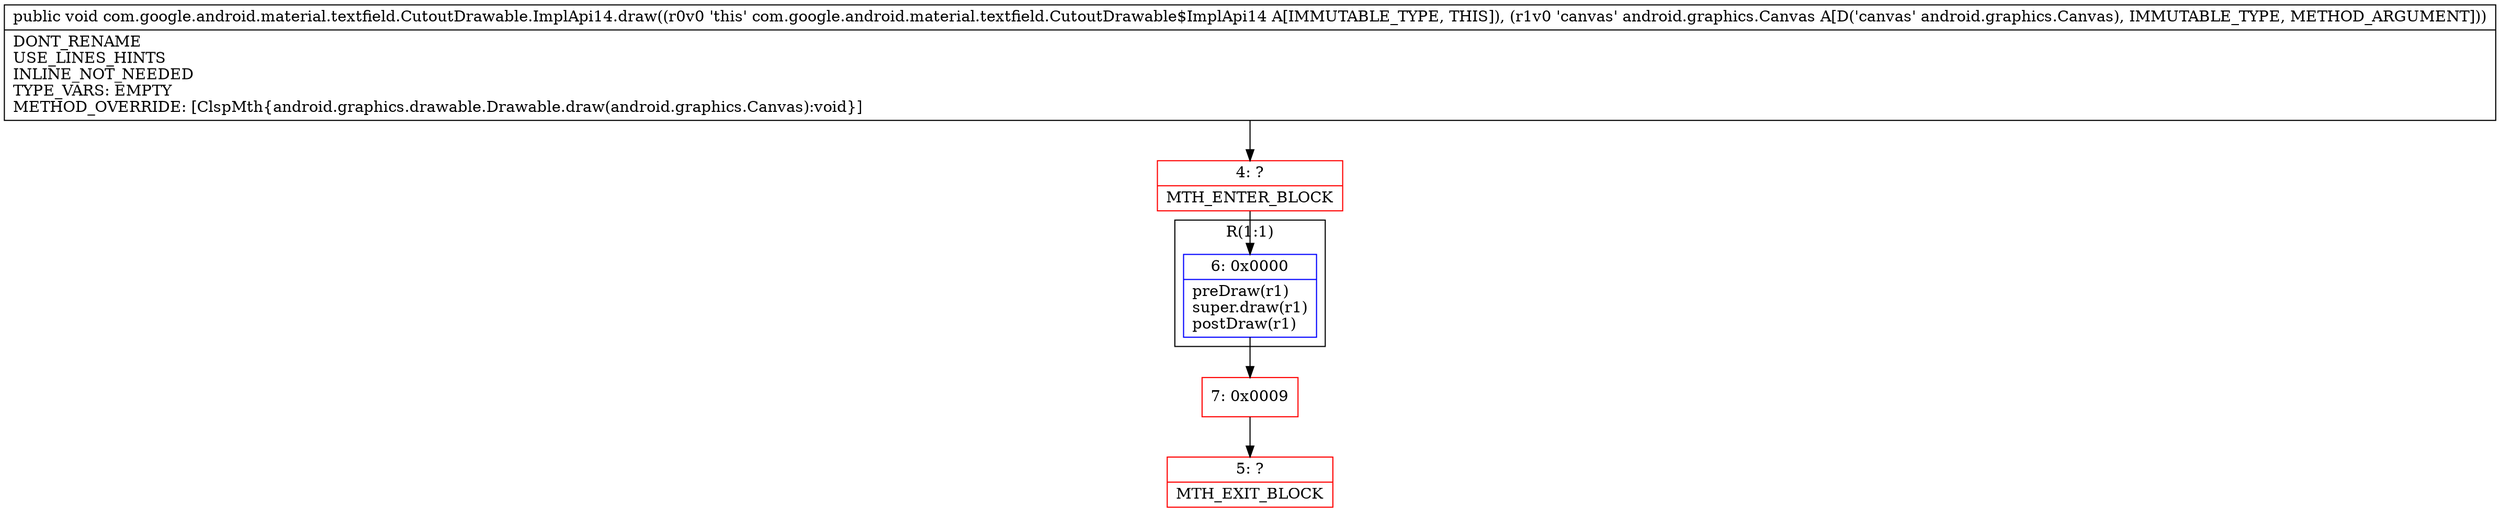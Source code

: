 digraph "CFG forcom.google.android.material.textfield.CutoutDrawable.ImplApi14.draw(Landroid\/graphics\/Canvas;)V" {
subgraph cluster_Region_2100046722 {
label = "R(1:1)";
node [shape=record,color=blue];
Node_6 [shape=record,label="{6\:\ 0x0000|preDraw(r1)\lsuper.draw(r1)\lpostDraw(r1)\l}"];
}
Node_4 [shape=record,color=red,label="{4\:\ ?|MTH_ENTER_BLOCK\l}"];
Node_7 [shape=record,color=red,label="{7\:\ 0x0009}"];
Node_5 [shape=record,color=red,label="{5\:\ ?|MTH_EXIT_BLOCK\l}"];
MethodNode[shape=record,label="{public void com.google.android.material.textfield.CutoutDrawable.ImplApi14.draw((r0v0 'this' com.google.android.material.textfield.CutoutDrawable$ImplApi14 A[IMMUTABLE_TYPE, THIS]), (r1v0 'canvas' android.graphics.Canvas A[D('canvas' android.graphics.Canvas), IMMUTABLE_TYPE, METHOD_ARGUMENT]))  | DONT_RENAME\lUSE_LINES_HINTS\lINLINE_NOT_NEEDED\lTYPE_VARS: EMPTY\lMETHOD_OVERRIDE: [ClspMth\{android.graphics.drawable.Drawable.draw(android.graphics.Canvas):void\}]\l}"];
MethodNode -> Node_4;Node_6 -> Node_7;
Node_4 -> Node_6;
Node_7 -> Node_5;
}

